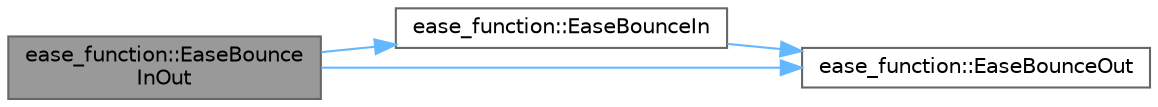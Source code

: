 digraph "ease_function::EaseBounceInOut"
{
 // LATEX_PDF_SIZE
  bgcolor="transparent";
  edge [fontname=Helvetica,fontsize=10,labelfontname=Helvetica,labelfontsize=10];
  node [fontname=Helvetica,fontsize=10,shape=box,height=0.2,width=0.4];
  rankdir="LR";
  Node1 [id="Node000001",label="ease_function::EaseBounce\lInOut",height=0.2,width=0.4,color="gray40", fillcolor="grey60", style="filled", fontcolor="black",tooltip=" "];
  Node1 -> Node2 [id="edge1_Node000001_Node000002",color="steelblue1",style="solid",tooltip=" "];
  Node2 [id="Node000002",label="ease_function::EaseBounceIn",height=0.2,width=0.4,color="grey40", fillcolor="white", style="filled",URL="$namespaceease__function.html#a7ce5e0f4e39e77fea4a83d23694ecf08",tooltip=" "];
  Node2 -> Node3 [id="edge2_Node000002_Node000003",color="steelblue1",style="solid",tooltip=" "];
  Node3 [id="Node000003",label="ease_function::EaseBounceOut",height=0.2,width=0.4,color="grey40", fillcolor="white", style="filled",URL="$namespaceease__function.html#adb5345b0d60957fd1b05dcf6ec8d36b6",tooltip=" "];
  Node1 -> Node3 [id="edge3_Node000001_Node000003",color="steelblue1",style="solid",tooltip=" "];
}
